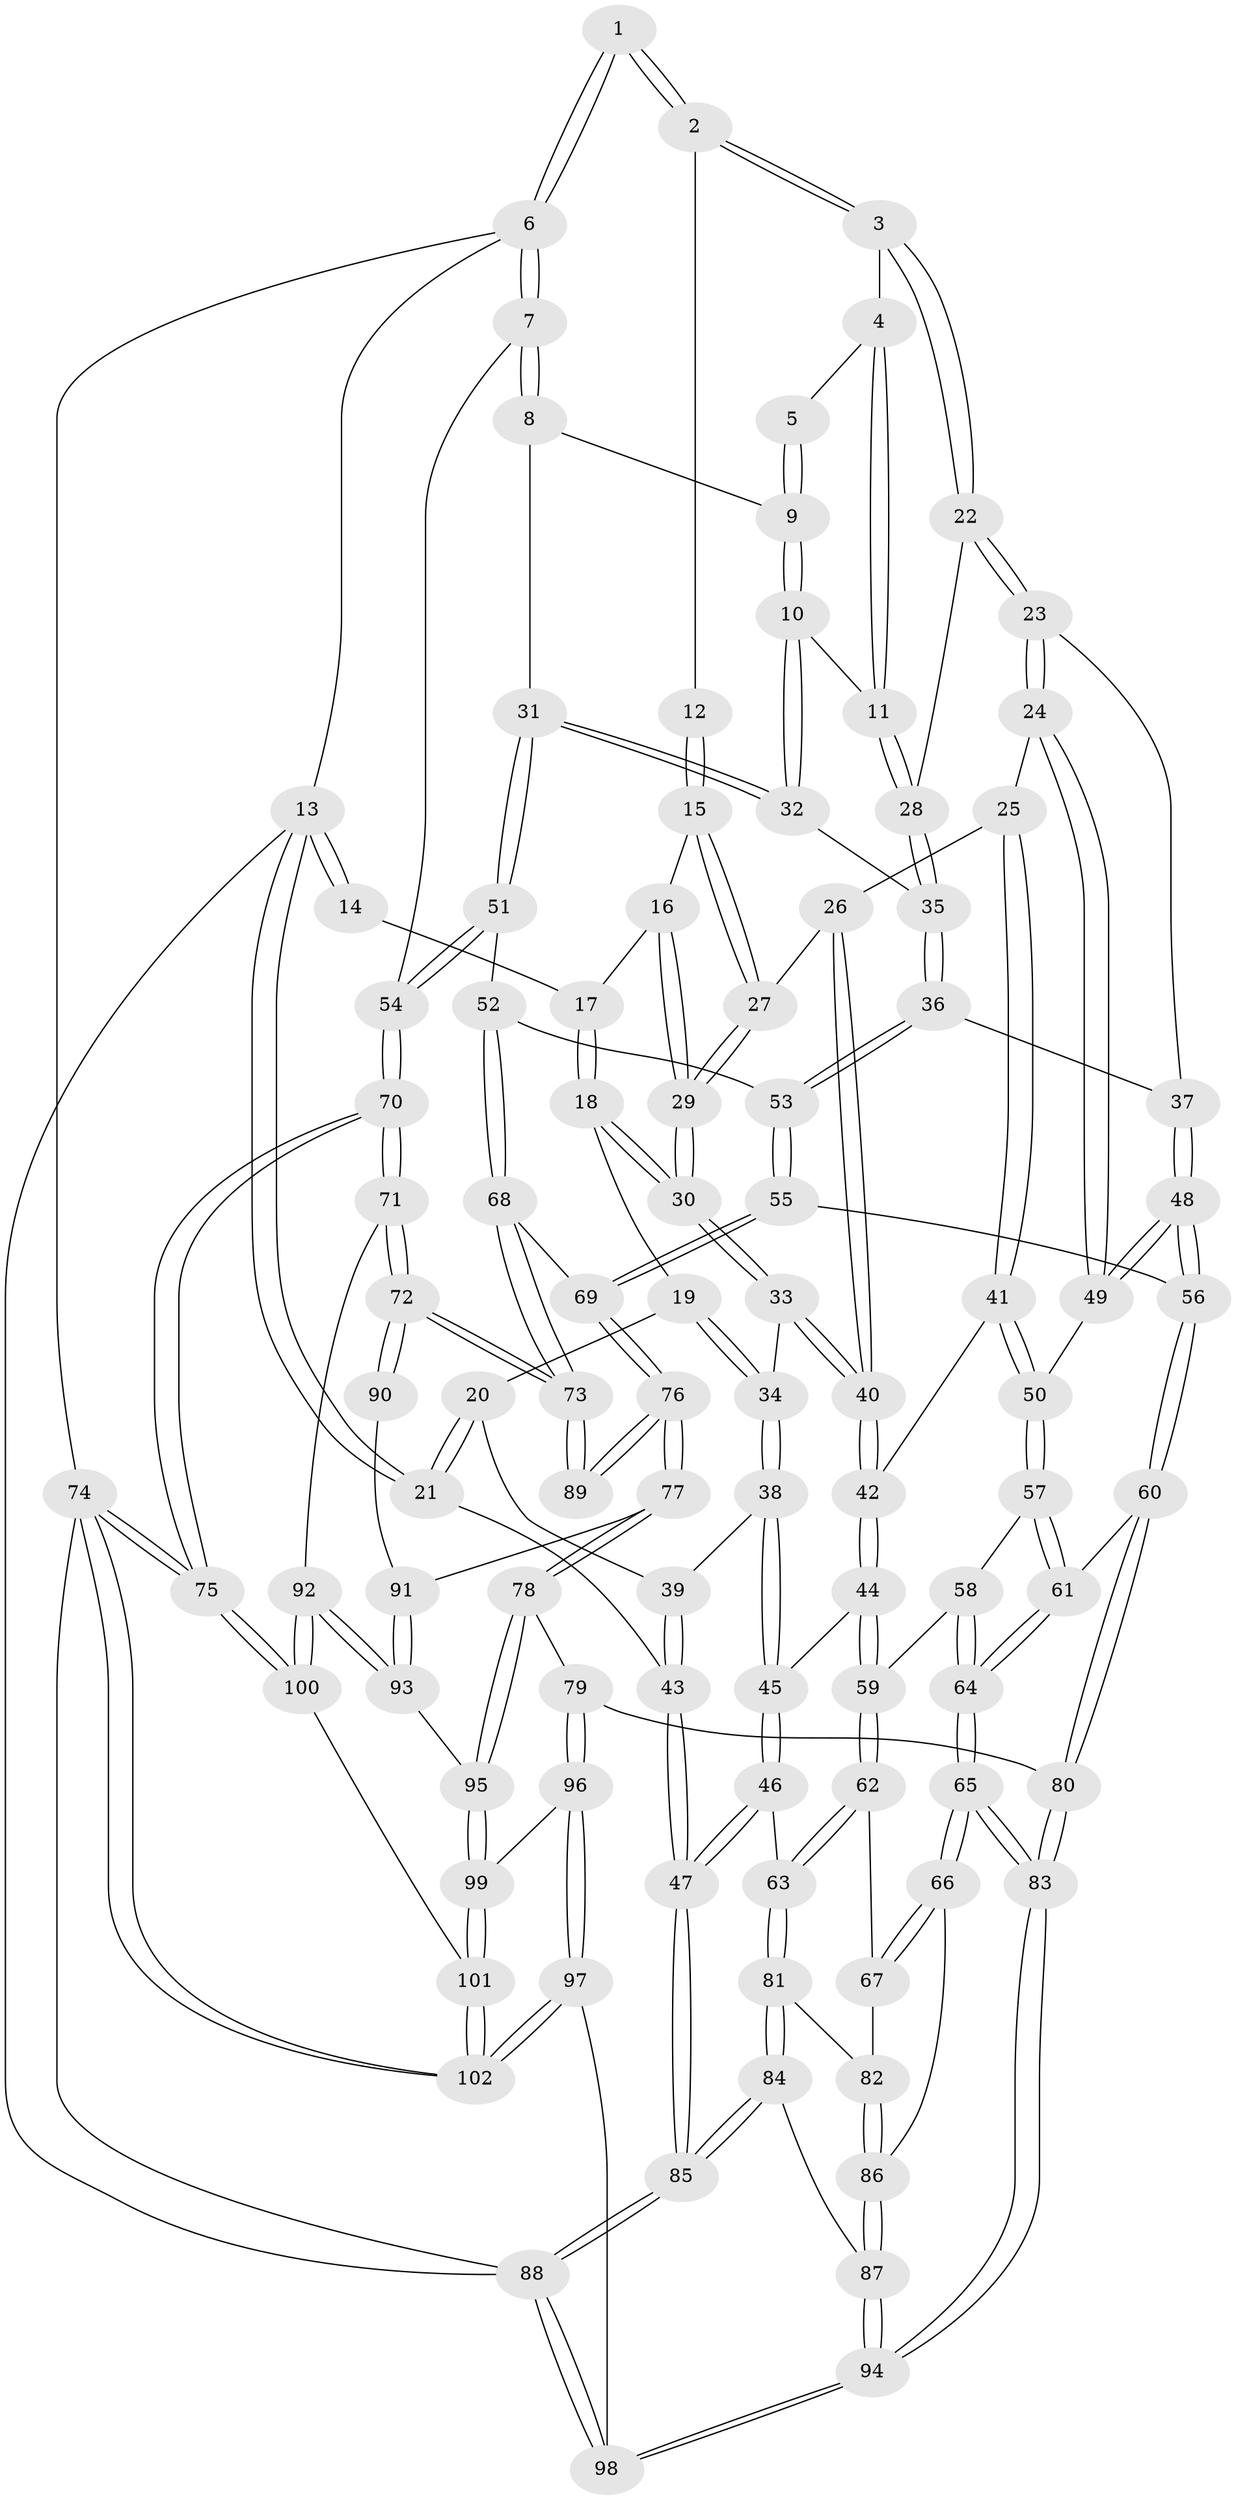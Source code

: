 // Generated by graph-tools (version 1.1) at 2025/00/03/09/25 05:00:04]
// undirected, 102 vertices, 252 edges
graph export_dot {
graph [start="1"]
  node [color=gray90,style=filled];
  1 [pos="+0.9694108181365645+0"];
  2 [pos="+0.5396250091329622+0"];
  3 [pos="+0.546702657106766+0"];
  4 [pos="+0.784576157054818+0.037931175608103836"];
  5 [pos="+0.8828839506682696+0"];
  6 [pos="+1+0"];
  7 [pos="+1+0.018916788837058156"];
  8 [pos="+0.9126689653246315+0.10035078120605269"];
  9 [pos="+0.8768698444251235+0.0766805986932225"];
  10 [pos="+0.8002537407287668+0.11800028099976875"];
  11 [pos="+0.7829936581822591+0.11496174532554658"];
  12 [pos="+0.36167349343325006+0"];
  13 [pos="+0+0"];
  14 [pos="+0.08183830494856072+0"];
  15 [pos="+0.3309900031193198+0"];
  16 [pos="+0.1979972354312713+0.08504952842009866"];
  17 [pos="+0.09562014029213936+0.015263383322735158"];
  18 [pos="+0.08228531941626813+0.07779066355709825"];
  19 [pos="+0.055779027400742365+0.10382843072275717"];
  20 [pos="+0+0.15154601048107189"];
  21 [pos="+0+0.14140253638414907"];
  22 [pos="+0.5895306848908303+0.07673876859248747"];
  23 [pos="+0.5201191601948864+0.18995614548667406"];
  24 [pos="+0.46335410618809997+0.20897071592380903"];
  25 [pos="+0.3300425588850722+0.14984398242729577"];
  26 [pos="+0.3297132192271037+0.14948794150488037"];
  27 [pos="+0.32652231920502167+0.14580000448324074"];
  28 [pos="+0.6940140515920354+0.13217903621631832"];
  29 [pos="+0.19550091644067666+0.17115845579674513"];
  30 [pos="+0.19181520524884849+0.17378606430696222"];
  31 [pos="+0.9282221884713548+0.268878642513557"];
  32 [pos="+0.8665452586430366+0.24229027517261165"];
  33 [pos="+0.17698159623975512+0.2044286455061795"];
  34 [pos="+0.140115487629552+0.21910177644324355"];
  35 [pos="+0.7320054736474197+0.26361788983794815"];
  36 [pos="+0.7043339205128021+0.32034636168819897"];
  37 [pos="+0.5223793282743951+0.19376482496579372"];
  38 [pos="+0.09407718057507906+0.24387053297231917"];
  39 [pos="+0.06081515529449352+0.22309426569181953"];
  40 [pos="+0.2243957118889413+0.28596807091046955"];
  41 [pos="+0.2921335937557489+0.31806776268759357"];
  42 [pos="+0.24669574685500695+0.32943707971796027"];
  43 [pos="+0+0.4388947707195314"];
  44 [pos="+0.19781374459627885+0.39644841499080363"];
  45 [pos="+0.07572668588262031+0.3904585042080062"];
  46 [pos="+0+0.464431146191005"];
  47 [pos="+0+0.45576242118354515"];
  48 [pos="+0.5687996320253625+0.37999314186945093"];
  49 [pos="+0.4094559052926405+0.3191261151489398"];
  50 [pos="+0.3872172274212852+0.34356348677885373"];
  51 [pos="+0.9772719789950362+0.3142895648144254"];
  52 [pos="+0.860350690452248+0.44124953251797594"];
  53 [pos="+0.6989452818308598+0.41424611706162034"];
  54 [pos="+1+0.29041288473756394"];
  55 [pos="+0.6546775534062301+0.442622766288801"];
  56 [pos="+0.6027822629316449+0.4384487801666664"];
  57 [pos="+0.4081219854227234+0.463232757137436"];
  58 [pos="+0.24019323701288806+0.46019601506749974"];
  59 [pos="+0.2331831680545363+0.457129607225026"];
  60 [pos="+0.47392904955563336+0.5041548917039785"];
  61 [pos="+0.43608913549905903+0.49589967157468207"];
  62 [pos="+0.1948240256189559+0.5264450045547814"];
  63 [pos="+0+0.47491829186095674"];
  64 [pos="+0.3192824448030711+0.6253009271124029"];
  65 [pos="+0.301091248583103+0.668425835327658"];
  66 [pos="+0.23027367691851094+0.657547353909389"];
  67 [pos="+0.19032964270881345+0.5551172307550675"];
  68 [pos="+0.9005104053938815+0.5957815783687971"];
  69 [pos="+0.6741446854714395+0.5601318193111392"];
  70 [pos="+1+0.7148114936467991"];
  71 [pos="+0.968489163067485+0.6691040464436115"];
  72 [pos="+0.948506514603606+0.6548190230440473"];
  73 [pos="+0.9095126346578257+0.6145785730259931"];
  74 [pos="+1+1"];
  75 [pos="+1+1"];
  76 [pos="+0.6588287433851155+0.667038081922969"];
  77 [pos="+0.6441712201838243+0.6857671195691515"];
  78 [pos="+0.6095291329732656+0.720488627773974"];
  79 [pos="+0.5732222722887288+0.7339876352104207"];
  80 [pos="+0.541576255185642+0.7198212549996851"];
  81 [pos="+0.046886968071670934+0.5720615344216349"];
  82 [pos="+0.049452829658127966+0.5736025674902452"];
  83 [pos="+0.3552090791559083+0.7519334211887795"];
  84 [pos="+0.006887919853072828+0.7776207839996933"];
  85 [pos="+0+0.7818943961195265"];
  86 [pos="+0.15349786610572655+0.6860409190029042"];
  87 [pos="+0.08750295416651277+0.7971998520965289"];
  88 [pos="+0+1"];
  89 [pos="+0.7044855495896334+0.663624528919865"];
  90 [pos="+0.7962176116641404+0.722680921005465"];
  91 [pos="+0.7804524384576208+0.7402359398508183"];
  92 [pos="+0.8428782534569323+0.8414716461654295"];
  93 [pos="+0.7685825571410438+0.8183951506181952"];
  94 [pos="+0.2525837577657183+1"];
  95 [pos="+0.7527409562686617+0.8192062317750399"];
  96 [pos="+0.5738186856215418+0.9092988551742155"];
  97 [pos="+0.49868319309895837+1"];
  98 [pos="+0.25888979888449115+1"];
  99 [pos="+0.7129808026069033+0.8856817632389854"];
  100 [pos="+0.852358666510847+0.882372578172385"];
  101 [pos="+0.7848949333516645+0.9974338922931927"];
  102 [pos="+0.7416177561638374+1"];
  1 -- 2;
  1 -- 2;
  1 -- 6;
  1 -- 6;
  2 -- 3;
  2 -- 3;
  2 -- 12;
  3 -- 4;
  3 -- 22;
  3 -- 22;
  4 -- 5;
  4 -- 11;
  4 -- 11;
  5 -- 9;
  5 -- 9;
  6 -- 7;
  6 -- 7;
  6 -- 13;
  6 -- 74;
  7 -- 8;
  7 -- 8;
  7 -- 54;
  8 -- 9;
  8 -- 31;
  9 -- 10;
  9 -- 10;
  10 -- 11;
  10 -- 32;
  10 -- 32;
  11 -- 28;
  11 -- 28;
  12 -- 15;
  12 -- 15;
  13 -- 14;
  13 -- 14;
  13 -- 21;
  13 -- 21;
  13 -- 88;
  14 -- 17;
  15 -- 16;
  15 -- 27;
  15 -- 27;
  16 -- 17;
  16 -- 29;
  16 -- 29;
  17 -- 18;
  17 -- 18;
  18 -- 19;
  18 -- 30;
  18 -- 30;
  19 -- 20;
  19 -- 34;
  19 -- 34;
  20 -- 21;
  20 -- 21;
  20 -- 39;
  21 -- 43;
  22 -- 23;
  22 -- 23;
  22 -- 28;
  23 -- 24;
  23 -- 24;
  23 -- 37;
  24 -- 25;
  24 -- 49;
  24 -- 49;
  25 -- 26;
  25 -- 41;
  25 -- 41;
  26 -- 27;
  26 -- 40;
  26 -- 40;
  27 -- 29;
  27 -- 29;
  28 -- 35;
  28 -- 35;
  29 -- 30;
  29 -- 30;
  30 -- 33;
  30 -- 33;
  31 -- 32;
  31 -- 32;
  31 -- 51;
  31 -- 51;
  32 -- 35;
  33 -- 34;
  33 -- 40;
  33 -- 40;
  34 -- 38;
  34 -- 38;
  35 -- 36;
  35 -- 36;
  36 -- 37;
  36 -- 53;
  36 -- 53;
  37 -- 48;
  37 -- 48;
  38 -- 39;
  38 -- 45;
  38 -- 45;
  39 -- 43;
  39 -- 43;
  40 -- 42;
  40 -- 42;
  41 -- 42;
  41 -- 50;
  41 -- 50;
  42 -- 44;
  42 -- 44;
  43 -- 47;
  43 -- 47;
  44 -- 45;
  44 -- 59;
  44 -- 59;
  45 -- 46;
  45 -- 46;
  46 -- 47;
  46 -- 47;
  46 -- 63;
  47 -- 85;
  47 -- 85;
  48 -- 49;
  48 -- 49;
  48 -- 56;
  48 -- 56;
  49 -- 50;
  50 -- 57;
  50 -- 57;
  51 -- 52;
  51 -- 54;
  51 -- 54;
  52 -- 53;
  52 -- 68;
  52 -- 68;
  53 -- 55;
  53 -- 55;
  54 -- 70;
  54 -- 70;
  55 -- 56;
  55 -- 69;
  55 -- 69;
  56 -- 60;
  56 -- 60;
  57 -- 58;
  57 -- 61;
  57 -- 61;
  58 -- 59;
  58 -- 64;
  58 -- 64;
  59 -- 62;
  59 -- 62;
  60 -- 61;
  60 -- 80;
  60 -- 80;
  61 -- 64;
  61 -- 64;
  62 -- 63;
  62 -- 63;
  62 -- 67;
  63 -- 81;
  63 -- 81;
  64 -- 65;
  64 -- 65;
  65 -- 66;
  65 -- 66;
  65 -- 83;
  65 -- 83;
  66 -- 67;
  66 -- 67;
  66 -- 86;
  67 -- 82;
  68 -- 69;
  68 -- 73;
  68 -- 73;
  69 -- 76;
  69 -- 76;
  70 -- 71;
  70 -- 71;
  70 -- 75;
  70 -- 75;
  71 -- 72;
  71 -- 72;
  71 -- 92;
  72 -- 73;
  72 -- 73;
  72 -- 90;
  72 -- 90;
  73 -- 89;
  73 -- 89;
  74 -- 75;
  74 -- 75;
  74 -- 102;
  74 -- 102;
  74 -- 88;
  75 -- 100;
  75 -- 100;
  76 -- 77;
  76 -- 77;
  76 -- 89;
  76 -- 89;
  77 -- 78;
  77 -- 78;
  77 -- 91;
  78 -- 79;
  78 -- 95;
  78 -- 95;
  79 -- 80;
  79 -- 96;
  79 -- 96;
  80 -- 83;
  80 -- 83;
  81 -- 82;
  81 -- 84;
  81 -- 84;
  82 -- 86;
  82 -- 86;
  83 -- 94;
  83 -- 94;
  84 -- 85;
  84 -- 85;
  84 -- 87;
  85 -- 88;
  85 -- 88;
  86 -- 87;
  86 -- 87;
  87 -- 94;
  87 -- 94;
  88 -- 98;
  88 -- 98;
  90 -- 91;
  91 -- 93;
  91 -- 93;
  92 -- 93;
  92 -- 93;
  92 -- 100;
  92 -- 100;
  93 -- 95;
  94 -- 98;
  94 -- 98;
  95 -- 99;
  95 -- 99;
  96 -- 97;
  96 -- 97;
  96 -- 99;
  97 -- 98;
  97 -- 102;
  97 -- 102;
  99 -- 101;
  99 -- 101;
  100 -- 101;
  101 -- 102;
  101 -- 102;
}
